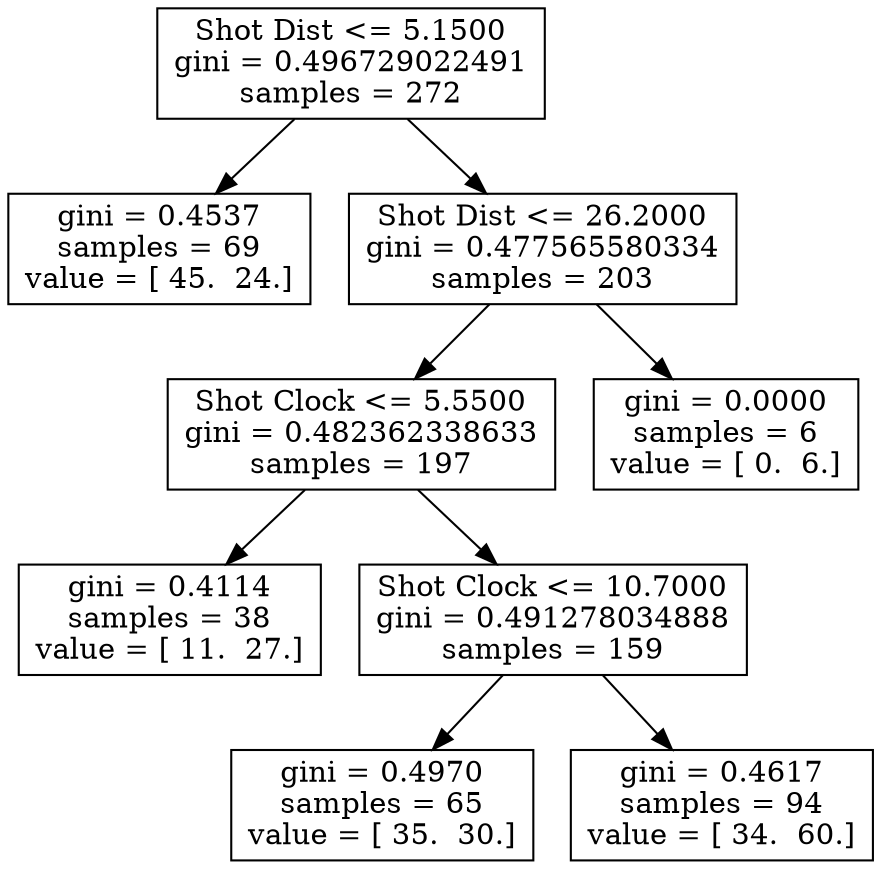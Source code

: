 digraph Tree {
0 [label="Shot Dist <= 5.1500\ngini = 0.496729022491\nsamples = 272", shape="box"] ;
1 [label="gini = 0.4537\nsamples = 69\nvalue = [ 45.  24.]", shape="box"] ;
0 -> 1 ;
2 [label="Shot Dist <= 26.2000\ngini = 0.477565580334\nsamples = 203", shape="box"] ;
0 -> 2 ;
3 [label="Shot Clock <= 5.5500\ngini = 0.482362338633\nsamples = 197", shape="box"] ;
2 -> 3 ;
4 [label="gini = 0.4114\nsamples = 38\nvalue = [ 11.  27.]", shape="box"] ;
3 -> 4 ;
5 [label="Shot Clock <= 10.7000\ngini = 0.491278034888\nsamples = 159", shape="box"] ;
3 -> 5 ;
6 [label="gini = 0.4970\nsamples = 65\nvalue = [ 35.  30.]", shape="box"] ;
5 -> 6 ;
7 [label="gini = 0.4617\nsamples = 94\nvalue = [ 34.  60.]", shape="box"] ;
5 -> 7 ;
8 [label="gini = 0.0000\nsamples = 6\nvalue = [ 0.  6.]", shape="box"] ;
2 -> 8 ;
}